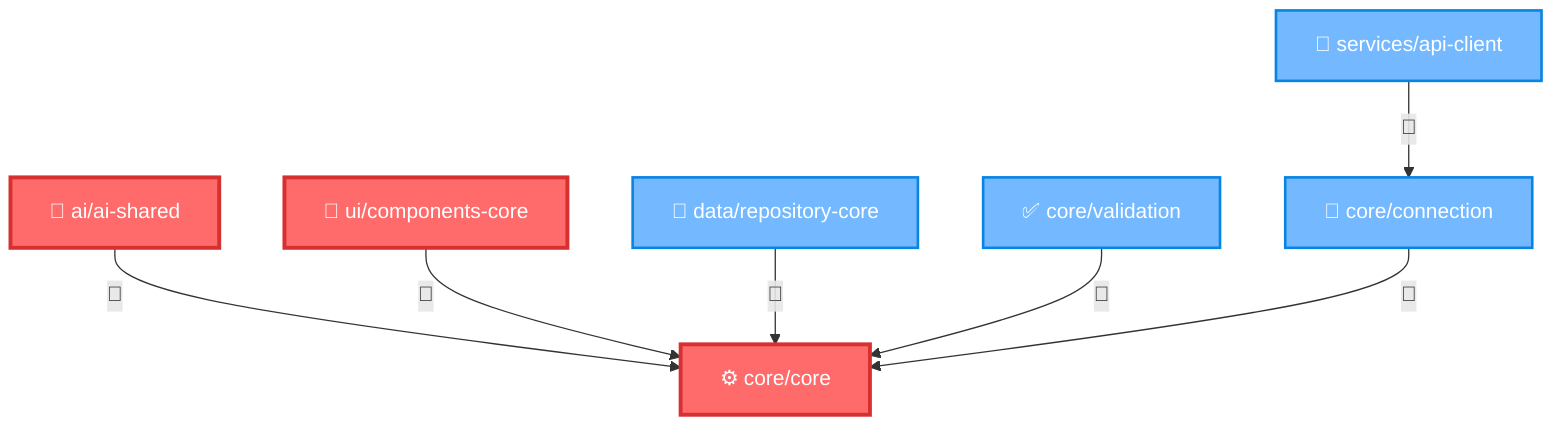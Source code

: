graph TD
    packages_core_core["⚙️ core/core"]:::critical
    packages_ai_ai_shared["🤖 ai/ai-shared"]:::critical
    packages_ui_components_core["🎨 ui/components-core"]:::critical
    packages_data_repository_core["💾 data/repository-core"]:::important
    packages_core_validation["✅ core/validation"]:::important
    packages_core_connection["🔗 core/connection"]:::important
    packages_services_api_client["🔌 services/api-client"]:::important

    %% Core Dependencies
    packages_ai_ai_shared -->|🔗| packages_core_core
    packages_ui_components_core -->|🔗| packages_core_core
    packages_data_repository_core -->|🔗| packages_core_core
    packages_core_validation -->|🔗| packages_core_core
    packages_core_connection -->|🔗| packages_core_core
    packages_services_api_client -->|🔗| packages_core_connection

    classDef critical fill:#ff6b6b,stroke:#d63031,stroke-width:3px,color:#fff
    classDef important fill:#74b9ff,stroke:#0984e3,stroke-width:2px,color:#fff